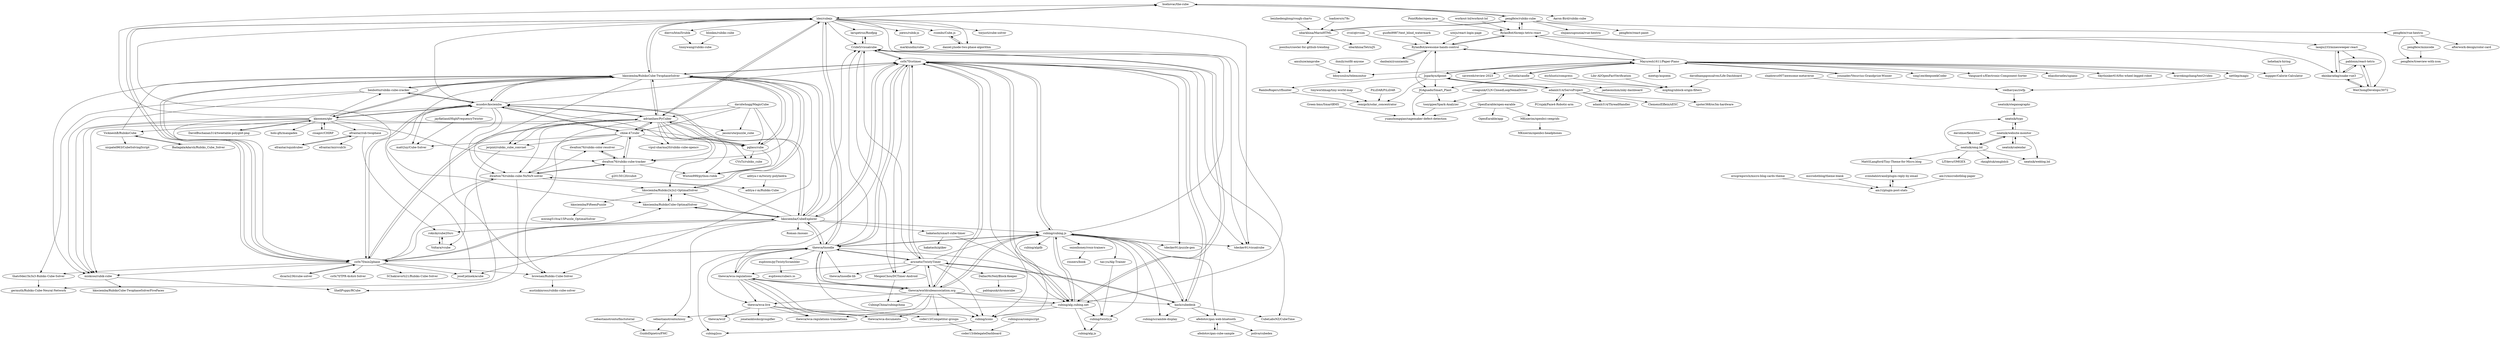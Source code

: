 digraph G {
"bsehovac/the-cube" -> "ldez/cubejs"
"bsehovac/the-cube" -> "pengfeiw/rubiks-cube"
"bsehovac/the-cube" -> "Aaron-Bird/rubiks-cube"
"thewca/wca-live" -> "jonatanklosko/groupifier"
"thewca/wca-live" -> "thewca/wca-documents"
"thewca/wca-live" -> "thewca/wca-regulations-translations"
"thewca/wca-live" -> "thewca/wcif"
"thewca/wca-live" -> "coder13/Competitor-groups"
"larspetrus/Roofpig" -> "Cride5/visualcube"
"davidhampgonsalves/Life-Dashboard" -> "mig4ng/ublock-origin-filters" ["e"=1]
"adrianliaw/PyCuber" -> "chloe-47/cubr"
"adrianliaw/PyCuber" -> "pglass/cube"
"adrianliaw/PyCuber" -> "muodov/kociemba"
"adrianliaw/PyCuber" -> "CVxTz/rubiks_cube"
"adrianliaw/PyCuber" -> "brownan/Rubiks-Cube-Solver"
"adrianliaw/PyCuber" -> "hkociemba/RubiksCube-TwophaseSolver"
"adrianliaw/PyCuber" -> "jerpint/rubiks_cube_convnet"
"adrianliaw/PyCuber" -> "Wiston999/python-rubik"
"adrianliaw/PyCuber" -> "dwalton76/rubiks-cube-NxNxN-solver"
"adrianliaw/PyCuber" -> "cs0x7f/min2phase"
"adrianliaw/PyCuber" -> "miskcoo/rubik-cube"
"adrianliaw/PyCuber" -> "hkociemba/Rubiks2x2x2-OptimalSolver"
"adrianliaw/PyCuber" -> "ldez/cubejs"
"adrianliaw/PyCuber" -> "vipul-sharma20/rubiks-cube-opencv"
"adrianliaw/PyCuber" -> "jasonrute/puzzle_cube"
"microdotblog/theme-blank" -> "am1t/plugin-post-stats"
"hkociemba/CubeExplorer" -> "hkociemba/RubiksCube-TwophaseSolver"
"hkociemba/CubeExplorer" -> "hkociemba/Rubiks2x2x2-OptimalSolver"
"hkociemba/CubeExplorer" -> "hkociemba/RubiksCube-OptimalSolver"
"hkociemba/CubeExplorer" -> "cs0x7f/min2phase"
"hkociemba/CubeExplorer" -> "sebastianotronto/nissy"
"hkociemba/CubeExplorer" -> "thewca/tnoodle"
"hkociemba/CubeExplorer" -> "Cride5/visualcube"
"hkociemba/CubeExplorer" -> "cs0x7f/cstimer"
"hkociemba/CubeExplorer" -> "muodov/kociemba"
"hkociemba/CubeExplorer" -> "dwalton76/rubiks-cube-NxNxN-solver"
"hkociemba/CubeExplorer" -> "Roman-/mosaic"
"hkociemba/CubeExplorer" -> "rokicki/cube20src"
"hkociemba/CubeExplorer" -> "hakatashi/smart-cube-timer"
"hkociemba/CubeExplorer" -> "josef-jelinek/acube"
"hkociemba/CubeExplorer" -> "cubing/cubing.js"
"vedhavyas/zwfp" -> "neatnik/steganographr"
"cubing/cubing.js" -> "cs0x7f/cstimer"
"cubing/cubing.js" -> "kash/cubedesk"
"cubing/cubing.js" -> "cubing/alg.cubing.net"
"cubing/cubing.js" -> "tdecker91/visualcube"
"cubing/cubing.js" -> "cubing/scramble-display"
"cubing/cubing.js" -> "thewca/tnoodle"
"cubing/cubing.js" -> "thewca/worldcubeassociation.org"
"cubing/cubing.js" -> "cubing/twisty.js"
"cubing/cubing.js" -> "cubing/icons"
"cubing/cubing.js" -> "tdecker91/puzzle-gen"
"cubing/cubing.js" -> "Cride5/visualcube"
"cubing/cubing.js" -> "tao-yu/Alg-Trainer"
"cubing/cubing.js" -> "cubing/algdb"
"cubing/cubing.js" -> "afedotov/gan-web-bluetooth"
"cubing/cubing.js" -> "onionhoney/roux-trainers"
"Voltara/vcube" -> "rokicki/cube20src"
"dicarlo236/cube-solver" -> "cs0x7f/min2phase"
"ldez/cubejs" -> "Cride5/visualcube"
"ldez/cubejs" -> "hkociemba/RubiksCube-TwophaseSolver"
"ldez/cubejs" -> "joews/rubik-js"
"ldez/cubejs" -> "cs0x7f/min2phase"
"ldez/cubejs" -> "bsehovac/the-cube"
"ldez/cubejs" -> "daniel-j/node-two-phase-algorithm"
"ldez/cubejs" -> "adrianliaw/PyCuber"
"ldez/cubejs" -> "torjusti/cube-solver"
"ldez/cubejs" -> "tdecker91/visualcube"
"ldez/cubejs" -> "diervo/html5rubik"
"ldez/cubejs" -> "larspetrus/Roofpig"
"ldez/cubejs" -> "rcombs/Cube.js"
"ldez/cubejs" -> "thewca/tnoodle"
"ldez/cubejs" -> "josef-jelinek/acube"
"ldez/cubejs" -> "cubing/alg.cubing.net"
"joews/rubik-js" -> "marklundin/cube"
"jerpint/rubiks_cube_convnet" -> "germuth/Rubiks-Cube-Neural-Network"
"brownan/Rubiks-Cube-Solver" -> "austinkinross/rubiks-cube-solver"
"hakatashi/smart-cube-timer" -> "hakatashi/giiker"
"hakatashi/smart-cube-timer" -> "cubing/twisty.js"
"hkociemba/FifteenPuzzle" -> "mwong510ca/15Puzzle_OptimalSolver"
"tao-yu/Alg-Trainer" -> "cubing/twisty.js"
"efrantar/rob-twophase" -> "efrantar/squidcuber"
"efrantar/rob-twophase" -> "efrantar/mirrcub3r"
"efrantar/rob-twophase" -> "rokicki/cube20src"
"aditya-r-m/twisty-polyhedra" -> "aditya-r-m/Rubiks-Cube"
"PCrnjak/Faze4-Robotic-arm" -> "adamb314/ServoProject" ["e"=1]
"beizhedenglong/rough-charts" -> "nbarkhina/MarioHTML" ["e"=1]
"VickneshB/RubiksCube" -> "BadagalaAdarsh/Rubiks_Cube_Solver"
"VickneshB/RubiksCube" -> "nicpatel963/CubeSolvingScript"
"VickneshB/RubiksCube" -> "hkociemba/RubiksCube-TwophaseSolver"
"neatnik/omg.lol" -> "neatnik/weblog.lol"
"neatnik/omg.lol" -> "LITdevs/OMGEX"
"neatnik/omg.lol" -> "neatnik/website-monitor"
"neatnik/omg.lol" -> "neatnik/typo"
"neatnik/omg.lol" -> "rknightuk/omglolcli"
"neatnik/omg.lol" -> "MattSLangford/Tiny-Theme-for-Micro.blog"
"pglass/cube" -> "adrianliaw/PyCuber"
"pglass/cube" -> "Wiston999/python-rubik"
"pglass/cube" -> "CVxTz/rubiks_cube"
"pglass/cube" -> "hkociemba/RubiksCube-TwophaseSolver"
"loadzero/si78c" -> "nbarkhina/MarioHTML" ["e"=1]
"thewca/wca-regulations" -> "thewca/wca-documents"
"thewca/wca-regulations" -> "thewca/worldcubeassociation.org"
"thewca/wca-regulations" -> "thewca/tnoodle"
"thewca/wca-regulations" -> "thewca/wca-regulations-translations"
"thewca/wca-regulations" -> "thewca/wca-live"
"thewca/wca-regulations" -> "cubing/icons"
"cubing/twisty.js" -> "cubing/alg.js"
"rcombs/Cube.js" -> "daniel-j/node-two-phase-algorithm"
"neatnik/steganographr" -> "neatnik/typo"
"nbarkhina/MarioHTML" -> "poozhu/crawler-for-github-trending" ["e"=1]
"nbarkhina/MarioHTML" -> "nbarkhina/TetrisJS"
"nbarkhina/MarioHTML" -> "pengfeiw/rubiks-cube"
"sebastianotronto/nissy" -> "GuidoDipietro/FMC"
"efrantar/squidcuber" -> "efrantar/rob-twophase"
"sebastianotronto/fmctutorial" -> "GuidoDipietro/FMC"
"onionhoney/roux-trainers" -> "rouxers/book"
"cisagov/CHIRP" -> "kkoomen/qbr" ["e"=1]
"danbaixi/yunxiaozhi" -> "RylanBot/awesome-hands-control" ["e"=1]
"DavidBuchanan314/tweetable-polyglot-png" -> "kkoomen/qbr" ["e"=1]
"thewca/worldcubeassociation.org" -> "thewca/tnoodle"
"thewca/worldcubeassociation.org" -> "thewca/wca-regulations"
"thewca/worldcubeassociation.org" -> "cs0x7f/cstimer"
"thewca/worldcubeassociation.org" -> "thewca/wca-live"
"thewca/worldcubeassociation.org" -> "cubing/cubing.js"
"thewca/worldcubeassociation.org" -> "cubing/icons"
"thewca/worldcubeassociation.org" -> "thewca/wca-regulations-translations"
"thewca/worldcubeassociation.org" -> "thewca/wca-documents"
"thewca/worldcubeassociation.org" -> "kash/cubedesk"
"thewca/worldcubeassociation.org" -> "cubing/alg.cubing.net"
"thewca/worldcubeassociation.org" -> "aricneto/TwistyTimer"
"thewca/worldcubeassociation.org" -> "CubingChina/cubingchina"
"thewca/worldcubeassociation.org" -> "coder13/Competitor-groups"
"neatnik/calendar" -> "neatnik/website-monitor"
"adamb314/ServoProject" -> "adamb314/ThreadHandler"
"adamb314/ServoProject" -> "PCrnjak/Faze4-Robotic-arm" ["e"=1]
"adamb314/ServoProject" -> "ClemensElflein/xESC" ["e"=1]
"adamb314/ServoProject" -> "Jcparkyn/dpoint"
"adamb314/ServoProject" -> "spoter368/os3m-hardware" ["e"=1]
"cvut/qtrvsim" -> "RylanBot/awesome-hands-control" ["e"=1]
"muodov/kociemba" -> "hkociemba/RubiksCube-TwophaseSolver"
"muodov/kociemba" -> "cs0x7f/min2phase"
"muodov/kociemba" -> "adrianliaw/PyCuber"
"muodov/kociemba" -> "chloe-47/cubr"
"muodov/kociemba" -> "miskcoo/rubik-cube"
"muodov/kociemba" -> "dwalton76/rubiks-cube-tracker"
"muodov/kociemba" -> "hkociemba/CubeExplorer"
"muodov/kociemba" -> "benbotto/rubiks-cube-cracker"
"muodov/kociemba" -> "kkoomen/qbr"
"muodov/kociemba" -> "dwalton76/rubiks-cube-NxNxN-solver"
"muodov/kociemba" -> "brownan/Rubiks-Cube-Solver"
"muodov/kociemba" -> "ldez/cubejs"
"muodov/kociemba" -> "cs0x7f/cstimer"
"muodov/kociemba" -> "jayflatland/HighFrequencyTwister"
"muodov/kociemba" -> "matt2uy/Cube-Solver"
"Cride5/visualcube" -> "tdecker91/visualcube"
"Cride5/visualcube" -> "larspetrus/Roofpig"
"Cride5/visualcube" -> "cubing/alg.cubing.net"
"Cride5/visualcube" -> "cs0x7f/cstimer"
"Cride5/visualcube" -> "MeigenChou/DCTimer-Android"
"Green-bms/SmartBMS" -> "yuanzhongqiao/sagemaker-defect-detection" ["e"=1]
"blonkm/rubiks-cube" -> "tinnywang/rubiks-cube"
"kash/cubedesk" -> "cubing/cubing.js"
"kash/cubedesk" -> "cs0x7f/cstimer"
"kash/cubedesk" -> "aricneto/TwistyTimer"
"kash/cubedesk" -> "cubing/scramble-display"
"kash/cubedesk" -> "CubeLabsNZ/CubeTime"
"kash/cubedesk" -> "afedotov/gan-web-bluetooth"
"cubing/alg.cubing.net" -> "cubing/cubing.js"
"cubing/alg.cubing.net" -> "Cride5/visualcube"
"cubing/alg.cubing.net" -> "cubing/twisty.js"
"cubing/alg.cubing.net" -> "cubing/alg.js"
"cubing/alg.cubing.net" -> "cs0x7f/cstimer"
"cubing/alg.cubing.net" -> "sebastianotronto/nissy"
"cubing/alg.cubing.net" -> "cubing/icons"
"cubing/alg.cubing.net" -> "thewca/wca-regulations"
"MKnierim/openbci-ceegrids" -> "MKnierim/openbci-headphones"
"BadagalaAdarsh/Rubiks_Cube_Solver" -> "VickneshB/RubiksCube"
"cubing/icons" -> "cubing/jsss"
"guofei9987/text_blind_watermark" -> "RylanBot/awesome-hands-control" ["e"=1]
"pengfeiw/rubiks-cube" -> "bsehovac/the-cube"
"pengfeiw/rubiks-cube" -> "RylanBot/threejs-tetris-react"
"pengfeiw/rubiks-cube" -> "shijianzugouniai/vue-hextris"
"pengfeiw/rubiks-cube" -> "nbarkhina/MarioHTML"
"pengfeiw/rubiks-cube" -> "pengfeiw/react-paint" ["e"=1]
"pengfeiw/rubiks-cube" -> "pengfeiw/vue-hextris"
"PointRider/open-java" -> "RylanBot/threejs-tetris-react" ["e"=1]
"OpenEarable/open-earable" -> "OpenEarable/app"
"OpenEarable/open-earable" -> "yuanzhongqiao/sagemaker-defect-detection"
"OpenEarable/open-earable" -> "MKnierim/openbci-ceegrids"
"MeigenChou/DCTimer-Android" -> "CubingChina/cubingchina"
"svendahlstrand/plugin-reply-by-email" -> "am1t/plugin-post-stats"
"am1t/plugin-post-stats" -> "svendahlstrand/plugin-reply-by-email"
"am1t/microdotblog-paper" -> "am1t/plugin-post-stats"
"eschluntz/compress" -> "mig4ng/ublock-origin-filters" ["e"=1]
"JGAguado/Smart_Plant" -> "yuanzhongqiao/sagemaker-defect-detection"
"JGAguado/Smart_Plant" -> "tooyipjee/Spark-Analyzer"
"neatnik/typo" -> "neatnik/website-monitor"
"diervo/html5rubik" -> "tinnywang/rubiks-cube"
"cs0x7f/min2phase" -> "hkociemba/RubiksCube-TwophaseSolver"
"cs0x7f/min2phase" -> "hkociemba/CubeExplorer"
"cs0x7f/min2phase" -> "muodov/kociemba"
"cs0x7f/min2phase" -> "cs0x7f/TPR-4x4x4-Solver"
"cs0x7f/min2phase" -> "dicarlo236/cube-solver"
"cs0x7f/min2phase" -> "ldez/cubejs"
"cs0x7f/min2phase" -> "miskcoo/rubik-cube"
"cs0x7f/min2phase" -> "thewca/tnoodle"
"cs0x7f/min2phase" -> "brownan/Rubiks-Cube-Solver"
"cs0x7f/min2phase" -> "dwalton76/rubiks-cube-NxNxN-solver"
"cs0x7f/min2phase" -> "adrianliaw/PyCuber"
"cs0x7f/min2phase" -> "thatc0der/3x3x3-Rubiks-Cube-Solver"
"cs0x7f/min2phase" -> "josef-jelinek/acube"
"cs0x7f/min2phase" -> "hkociemba/RubiksCube-OptimalSolver"
"cs0x7f/min2phase" -> "SChakravorti21/Rubiks-Cube-Solver"
"shadowcz007/awesome-metaverse" -> "vedhavyas/zwfp" ["e"=1]
"benbotto/rubiks-cube-cracker" -> "miskcoo/rubik-cube"
"benbotto/rubiks-cube-cracker" -> "thatc0der/3x3x3-Rubiks-Cube-Solver"
"benbotto/rubiks-cube-cracker" -> "muodov/kociemba"
"benbotto/rubiks-cube-cracker" -> "hkociemba/RubiksCube-TwophaseSolver"
"hkociemba/RubiksCube-OptimalSolver" -> "hkociemba/Rubiks2x2x2-OptimalSolver"
"hkociemba/RubiksCube-OptimalSolver" -> "hkociemba/CubeExplorer"
"pengfeiw/minicode" -> "pengfeiw/treeview-with-icon"
"pengfeiw/vue-hextris" -> "pengfeiw/treeview-with-icon"
"pengfeiw/vue-hextris" -> "pengfeiw/minicode"
"pengfeiw/vue-hextris" -> "afterwork-design/color-card"
"coder13/Competitor-groups" -> "coder13/delegateDashboard"
"davidmerfield/blot" -> "neatnik/omg.lol" ["e"=1]
"kkoomen/qbr" -> "hkociemba/RubiksCube-TwophaseSolver"
"kkoomen/qbr" -> "muodov/kociemba"
"kkoomen/qbr" -> "dwalton76/rubiks-cube-tracker"
"kkoomen/qbr" -> "VickneshB/RubiksCube"
"kkoomen/qbr" -> "cisagov/CHIRP" ["e"=1]
"kkoomen/qbr" -> "holo-gfx/mangadex" ["e"=1]
"kkoomen/qbr" -> "cs0x7f/min2phase"
"kkoomen/qbr" -> "benbotto/rubiks-cube-cracker"
"kkoomen/qbr" -> "miskcoo/rubik-cube"
"kkoomen/qbr" -> "bsehovac/the-cube"
"kkoomen/qbr" -> "efrantar/rob-twophase"
"kkoomen/qbr" -> "DavidBuchanan314/tweetable-polyglot-png" ["e"=1]
"kkoomen/qbr" -> "pglass/cube"
"neatnik/website-monitor" -> "neatnik/typo"
"neatnik/website-monitor" -> "neatnik/omg.lol"
"neatnik/website-monitor" -> "neatnik/weblog.lol"
"neatnik/website-monitor" -> "neatnik/calendar"
"cs0x7f/cstimer" -> "thewca/tnoodle"
"cs0x7f/cstimer" -> "cubing/cubing.js"
"cs0x7f/cstimer" -> "thewca/worldcubeassociation.org"
"cs0x7f/cstimer" -> "kash/cubedesk"
"cs0x7f/cstimer" -> "Cride5/visualcube"
"cs0x7f/cstimer" -> "cubing/alg.cubing.net"
"cs0x7f/cstimer" -> "aricneto/TwistyTimer"
"cs0x7f/cstimer" -> "MeigenChou/DCTimer-Android"
"cs0x7f/cstimer" -> "hkociemba/RubiksCube-TwophaseSolver"
"cs0x7f/cstimer" -> "hkociemba/CubeExplorer"
"cs0x7f/cstimer" -> "thewca/wca-regulations"
"cs0x7f/cstimer" -> "tdecker91/puzzle-gen"
"cs0x7f/cstimer" -> "tdecker91/visualcube"
"cs0x7f/cstimer" -> "CubeLabsNZ/CubeTime"
"cs0x7f/cstimer" -> "cubing/icons"
"ericgregorich/micro-blog-cards-theme" -> "am1t/plugin-post-stats"
"nettlep/magic" -> "vedhavyas/zwfp"
"aricneto/TwistyTimer" -> "thewca/tnoodle"
"aricneto/TwistyTimer" -> "kash/cubedesk"
"aricneto/TwistyTimer" -> "cs0x7f/cstimer"
"aricneto/TwistyTimer" -> "Cride5/visualcube"
"aricneto/TwistyTimer" -> "MeigenChou/DCTimer-Android"
"aricneto/TwistyTimer" -> "cubing/alg.cubing.net"
"aricneto/TwistyTimer" -> "thewca/wca-regulations"
"aricneto/TwistyTimer" -> "thewca/worldcubeassociation.org"
"aricneto/TwistyTimer" -> "cubing/cubing.js"
"aricneto/TwistyTimer" -> "cubing/icons"
"aricneto/TwistyTimer" -> "DallasMcNeil/Block-Keeper"
"aricneto/TwistyTimer" -> "thewca/tnoodle-lib"
"cubingusa/compscript" -> "coder13/delegateDashboard"
"workout-lol/workout-lol" -> "RylanBot/threejs-tetris-react" ["e"=1]
"uiwjs/react-login-page" -> "RylanBot/awesome-hands-control" ["e"=1]
"davidwhogg/MagicCube" -> "jerpint/rubiks_cube_convnet"
"davidwhogg/MagicCube" -> "pglass/cube"
"davidwhogg/MagicCube" -> "jasonrute/puzzle_cube"
"davidwhogg/MagicCube" -> "adrianliaw/PyCuber"
"davidwhogg/MagicCube" -> "Wiston999/python-rubik"
"davidwhogg/MagicCube" -> "chloe-47/cubr"
"MattSLangford/Tiny-Theme-for-Micro.blog" -> "svendahlstrand/plugin-reply-by-email"
"Jcparkyn/dpoint" -> "adamb314/ServoProject"
"Jcparkyn/dpoint" -> "JGAguado/Smart_Plant"
"Jcparkyn/dpoint" -> "Mayuresh1611/Paper-Piano"
"Jcparkyn/dpoint" -> "remipch/solar_concentrator"
"Jcparkyn/dpoint" -> "RylanBot/awesome-hands-control"
"Jcparkyn/dpoint" -> "mig4ng/ublock-origin-filters"
"Jcparkyn/dpoint" -> "RamboRogers/rfhunter" ["e"=1]
"creapunk/CLN-ClosedLoopNemaDriver" -> "tooyipjee/Spark-Analyzer" ["e"=1]
"thewca/tnoodle" -> "thewca/worldcubeassociation.org"
"thewca/tnoodle" -> "thewca/wca-regulations"
"thewca/tnoodle" -> "cs0x7f/cstimer"
"thewca/tnoodle" -> "cubing/cubing.js"
"thewca/tnoodle" -> "aricneto/TwistyTimer"
"thewca/tnoodle" -> "thewca/tnoodle-lib"
"thewca/tnoodle" -> "thewca/wca-live"
"thewca/tnoodle" -> "hkociemba/CubeExplorer"
"thewca/tnoodle" -> "cs0x7f/min2phase"
"thewca/tnoodle" -> "Cride5/visualcube"
"thewca/tnoodle" -> "cubing/icons"
"thewca/tnoodle" -> "cubing/alg.cubing.net"
"thewca/tnoodle" -> "cubing/jsss"
"thewca/tnoodle" -> "euphwes/pyTwistyScrambler"
"thewca/tnoodle" -> "ldez/cubejs"
"pablonm/react-tetris" -> "ekinkaradag/snake-vue3"
"pablonm/react-tetris" -> "WeiChongDevelops/3072"
"WeiChongDevelops/3072" -> "ekinkaradag/snake-vue3"
"WeiChongDevelops/3072" -> "pablonm/react-tetris"
"tooyipjee/Spark-Analyzer" -> "yuanzhongqiao/sagemaker-defect-detection"
"afedotov/gan-web-bluetooth" -> "afedotov/gan-cube-sample"
"afedotov/gan-web-bluetooth" -> "poliva/cubedex"
"laoqiu233/minesweeper-react" -> "ekinkaradag/snake-vue3"
"laoqiu233/minesweeper-react" -> "WeiChongDevelops/3072"
"laoqiu233/minesweeper-react" -> "pablonm/react-tetris"
"ekinkaradag/snake-vue3" -> "WeiChongDevelops/3072"
"ekinkaradag/snake-vue3" -> "laoqiu233/minesweeper-react"
"ekinkaradag/snake-vue3" -> "pablonm/react-tetris"
"ihmily/outfit-anyone" -> "bboysoulcn/telemonitor" ["e"=1]
"Mayuresh1611/Paper-Piano" -> "RylanBot/awesome-hands-control"
"Mayuresh1611/Paper-Piano" -> "younader/Vesuvius-Grandprize-Winner" ["e"=1]
"Mayuresh1611/Paper-Piano" -> "mggger/Calorie-Calculator"
"Mayuresh1611/Paper-Piano" -> "mitxela/candle"
"Mayuresh1611/Paper-Piano" -> "sing1ee/deepseekCoder" ["e"=1]
"Mayuresh1611/Paper-Piano" -> "Jcparkyn/dpoint"
"Mayuresh1611/Paper-Piano" -> "Vanguard-s/Electronic-Component-Sorter" ["e"=1]
"Mayuresh1611/Paper-Piano" -> "RylanBot/threejs-tetris-react"
"Mayuresh1611/Paper-Piano" -> "eliasdorneles/upiano" ["e"=1]
"Mayuresh1611/Paper-Piano" -> "Skythinker616/foc-wheel-legged-robot" ["e"=1]
"Mayuresh1611/Paper-Piano" -> "bravekingzhang/text2video" ["e"=1]
"Mayuresh1611/Paper-Piano" -> "bboysoulcn/telemonitor"
"Mayuresh1611/Paper-Piano" -> "saveweb/review-2023" ["e"=1]
"Mayuresh1611/Paper-Piano" -> "nettlep/magic"
"Mayuresh1611/Paper-Piano" -> "meetqy/aspoem" ["e"=1]
"tinyworldmap/tiny-world-map" -> "remipch/solar_concentrator" ["e"=1]
"hehehai/x-hiring" -> "mggger/Calorie-Calculator" ["e"=1]
"jayflatland/HighFrequencyTwister" -> "matt2uy/Cube-Solver"
"younader/Vesuvius-Grandprize-Winner" -> "Mayuresh1611/Paper-Piano" ["e"=1]
"amuluze/amprobe" -> "bboysoulcn/telemonitor"
"Libr-AI/OpenFactVerification" -> "mig4ng/ublock-origin-filters" ["e"=1]
"mitxela/candle" -> "Mayuresh1611/Paper-Piano"
"mitxela/candle" -> "jaeheonshim/inky-dashboard" ["e"=1]
"mitxela/candle" -> "JGAguado/Smart_Plant"
"RylanBot/threejs-tetris-react" -> "RylanBot/awesome-hands-control"
"RylanBot/threejs-tetris-react" -> "ekinkaradag/snake-vue3"
"RylanBot/threejs-tetris-react" -> "laoqiu233/minesweeper-react"
"RylanBot/threejs-tetris-react" -> "pengfeiw/rubiks-cube"
"RylanBot/awesome-hands-control" -> "RylanBot/threejs-tetris-react"
"RylanBot/awesome-hands-control" -> "Mayuresh1611/Paper-Piano"
"RylanBot/awesome-hands-control" -> "JGAguado/Smart_Plant"
"RylanBot/awesome-hands-control" -> "danbaixi/yunxiaozhi" ["e"=1]
"miskcoo/rubik-cube" -> "hkociemba/RubiksCube-TwophaseSolverFiveFaces"
"miskcoo/rubik-cube" -> "ShellPuppy/RCube"
"afedotov/gan-cube-sample" -> "afedotov/gan-web-bluetooth"
"dwalton76/rubiks-color-resolver" -> "dwalton76/rubiks-cube-tracker"
"rokicki/cube20src" -> "Voltara/vcube"
"PiLiDAR/PiLiDAR" -> "remipch/solar_concentrator" ["e"=1]
"hkociemba/RubiksCube-TwophaseSolver" -> "muodov/kociemba"
"hkociemba/RubiksCube-TwophaseSolver" -> "hkociemba/CubeExplorer"
"hkociemba/RubiksCube-TwophaseSolver" -> "hkociemba/Rubiks2x2x2-OptimalSolver"
"hkociemba/RubiksCube-TwophaseSolver" -> "cs0x7f/min2phase"
"hkociemba/RubiksCube-TwophaseSolver" -> "hkociemba/RubiksCube-OptimalSolver"
"hkociemba/RubiksCube-TwophaseSolver" -> "adrianliaw/PyCuber"
"hkociemba/RubiksCube-TwophaseSolver" -> "ldez/cubejs"
"hkociemba/RubiksCube-TwophaseSolver" -> "dwalton76/rubiks-cube-NxNxN-solver"
"hkociemba/RubiksCube-TwophaseSolver" -> "pglass/cube"
"hkociemba/RubiksCube-TwophaseSolver" -> "kkoomen/qbr"
"hkociemba/RubiksCube-TwophaseSolver" -> "cs0x7f/cstimer"
"hkociemba/RubiksCube-TwophaseSolver" -> "dwalton76/rubiks-cube-tracker"
"hkociemba/RubiksCube-TwophaseSolver" -> "brownan/Rubiks-Cube-Solver"
"hkociemba/RubiksCube-TwophaseSolver" -> "benbotto/rubiks-cube-cracker"
"hkociemba/RubiksCube-TwophaseSolver" -> "miskcoo/rubik-cube"
"RamboRogers/rfhunter" -> "remipch/solar_concentrator" ["e"=1]
"dwalton76/rubiks-cube-tracker" -> "dwalton76/rubiks-color-resolver"
"dwalton76/rubiks-cube-tracker" -> "dwalton76/rubiks-cube-NxNxN-solver"
"dwalton76/rubiks-cube-tracker" -> "g20150120/cubot"
"dwalton76/rubiks-cube-tracker" -> "Wiston999/python-rubik"
"dwalton76/rubiks-cube-tracker" -> "chloe-47/cubr"
"DallasMcNeil/Block-Keeper" -> "pablopunk/chronocube"
"daniel-j/node-two-phase-algorithm" -> "rcombs/Cube.js"
"euphwes/pyTwistyScrambler" -> "euphwes/cubers.io"
"dwalton76/rubiks-cube-NxNxN-solver" -> "dwalton76/rubiks-color-resolver"
"dwalton76/rubiks-cube-NxNxN-solver" -> "dwalton76/rubiks-cube-tracker"
"dwalton76/rubiks-cube-NxNxN-solver" -> "ShellPuppy/RCube"
"dwalton76/rubiks-cube-NxNxN-solver" -> "aditya-r-m/Rubiks-Cube"
"dwalton76/rubiks-cube-NxNxN-solver" -> "hkociemba/Rubiks2x2x2-OptimalSolver"
"dwalton76/rubiks-cube-NxNxN-solver" -> "Voltara/vcube"
"chloe-47/cubr" -> "adrianliaw/PyCuber"
"chloe-47/cubr" -> "dwalton76/rubiks-cube-tracker"
"chloe-47/cubr" -> "muodov/kociemba"
"chloe-47/cubr" -> "matt2uy/Cube-Solver"
"chloe-47/cubr" -> "dwalton76/rubiks-color-resolver"
"chloe-47/cubr" -> "jerpint/rubiks_cube_convnet"
"chloe-47/cubr" -> "pglass/cube"
"chloe-47/cubr" -> "vipul-sharma20/rubiks-cube-opencv"
"chloe-47/cubr" -> "dwalton76/rubiks-cube-NxNxN-solver"
"thatc0der/3x3x3-Rubiks-Cube-Solver" -> "germuth/Rubiks-Cube-Neural-Network"
"hkociemba/Rubiks2x2x2-OptimalSolver" -> "hkociemba/RubiksCube-OptimalSolver"
"hkociemba/Rubiks2x2x2-OptimalSolver" -> "hkociemba/FifteenPuzzle"
"hkociemba/Rubiks2x2x2-OptimalSolver" -> "hkociemba/RubiksCube-TwophaseSolver"
"bsehovac/the-cube" ["l"="41.348,6.014"]
"ldez/cubejs" ["l"="41.249,6.032"]
"pengfeiw/rubiks-cube" ["l"="41.463,6.015"]
"Aaron-Bird/rubiks-cube" ["l"="41.385,6.015"]
"thewca/wca-live" ["l"="41.118,6.065"]
"jonatanklosko/groupifier" ["l"="41.09,6.055"]
"thewca/wca-documents" ["l"="41.124,6.082"]
"thewca/wca-regulations-translations" ["l"="41.13,6.07"]
"thewca/wcif" ["l"="41.089,6.069"]
"coder13/Competitor-groups" ["l"="41.104,6.084"]
"larspetrus/Roofpig" ["l"="41.25,6.072"]
"Cride5/visualcube" ["l"="41.213,6.072"]
"davidhampgonsalves/Life-Dashboard" ["l"="-16.282,-40.441", "c"=901]
"mig4ng/ublock-origin-filters" ["l"="41.745,6.051"]
"adrianliaw/PyCuber" ["l"="41.201,5.962"]
"chloe-47/cubr" ["l"="41.204,5.932"]
"pglass/cube" ["l"="41.185,5.953"]
"muodov/kociemba" ["l"="41.225,5.976"]
"CVxTz/rubiks_cube" ["l"="41.161,5.949"]
"brownan/Rubiks-Cube-Solver" ["l"="41.216,5.956"]
"hkociemba/RubiksCube-TwophaseSolver" ["l"="41.209,5.993"]
"jerpint/rubiks_cube_convnet" ["l"="41.196,5.898"]
"Wiston999/python-rubik" ["l"="41.181,5.934"]
"dwalton76/rubiks-cube-NxNxN-solver" ["l"="41.23,5.956"]
"cs0x7f/min2phase" ["l"="41.232,6.001"]
"miskcoo/rubik-cube" ["l"="41.245,5.953"]
"hkociemba/Rubiks2x2x2-OptimalSolver" ["l"="41.182,5.986"]
"vipul-sharma20/rubiks-cube-opencv" ["l"="41.189,5.919"]
"jasonrute/puzzle_cube" ["l"="41.145,5.922"]
"microdotblog/theme-blank" ["l"="41.995,6.338"]
"am1t/plugin-post-stats" ["l"="41.993,6.317"]
"hkociemba/CubeExplorer" ["l"="41.211,6.028"]
"hkociemba/RubiksCube-OptimalSolver" ["l"="41.191,6.01"]
"sebastianotronto/nissy" ["l"="41.165,6.035"]
"thewca/tnoodle" ["l"="41.179,6.055"]
"cs0x7f/cstimer" ["l"="41.194,6.067"]
"Roman-/mosaic" ["l"="41.23,6.051"]
"rokicki/cube20src" ["l"="41.279,5.977"]
"hakatashi/smart-cube-timer" ["l"="41.25,6.1"]
"josef-jelinek/acube" ["l"="41.232,6.027"]
"cubing/cubing.js" ["l"="41.194,6.103"]
"vedhavyas/zwfp" ["l"="41.779,6.165"]
"neatnik/steganographr" ["l"="41.827,6.207"]
"kash/cubedesk" ["l"="41.179,6.117"]
"cubing/alg.cubing.net" ["l"="41.198,6.083"]
"tdecker91/visualcube" ["l"="41.229,6.077"]
"cubing/scramble-display" ["l"="41.201,6.134"]
"thewca/worldcubeassociation.org" ["l"="41.152,6.084"]
"cubing/twisty.js" ["l"="41.223,6.12"]
"cubing/icons" ["l"="41.17,6.073"]
"tdecker91/puzzle-gen" ["l"="41.215,6.101"]
"tao-yu/Alg-Trainer" ["l"="41.221,6.141"]
"cubing/algdb" ["l"="41.162,6.137"]
"afedotov/gan-web-bluetooth" ["l"="41.196,6.158"]
"onionhoney/roux-trainers" ["l"="41.171,6.162"]
"Voltara/vcube" ["l"="41.279,5.957"]
"dicarlo236/cube-solver" ["l"="41.286,6.001"]
"joews/rubik-js" ["l"="41.293,6.084"]
"daniel-j/node-two-phase-algorithm" ["l"="41.273,6.056"]
"torjusti/cube-solver" ["l"="41.287,6.039"]
"diervo/html5rubik" ["l"="41.31,6.06"]
"rcombs/Cube.js" ["l"="41.273,6.042"]
"marklundin/cube" ["l"="41.317,6.111"]
"germuth/Rubiks-Cube-Neural-Network" ["l"="41.232,5.895"]
"austinkinross/rubiks-cube-solver" ["l"="41.242,5.925"]
"hakatashi/giiker" ["l"="41.272,6.131"]
"hkociemba/FifteenPuzzle" ["l"="41.128,5.95"]
"mwong510ca/15Puzzle_OptimalSolver" ["l"="41.099,5.931"]
"efrantar/rob-twophase" ["l"="41.308,5.934"]
"efrantar/squidcuber" ["l"="41.325,5.905"]
"efrantar/mirrcub3r" ["l"="41.335,5.922"]
"aditya-r-m/twisty-polyhedra" ["l"="41.334,5.948"]
"aditya-r-m/Rubiks-Cube" ["l"="41.291,5.949"]
"PCrnjak/Faze4-Robotic-arm" ["l"="-20.08,-43.697", "c"=624]
"adamb314/ServoProject" ["l"="41.748,5.983"]
"beizhedenglong/rough-charts" ["l"="-0.694,-26.867", "c"=814]
"nbarkhina/MarioHTML" ["l"="41.48,6.049"]
"VickneshB/RubiksCube" ["l"="41.15,5.976"]
"BadagalaAdarsh/Rubiks_Cube_Solver" ["l"="41.106,5.969"]
"nicpatel963/CubeSolvingScript" ["l"="41.123,5.984"]
"neatnik/omg.lol" ["l"="41.912,6.266"]
"neatnik/weblog.lol" ["l"="41.907,6.292"]
"LITdevs/OMGEX" ["l"="41.929,6.241"]
"neatnik/website-monitor" ["l"="41.883,6.277"]
"neatnik/typo" ["l"="41.87,6.248"]
"rknightuk/omglolcli" ["l"="41.939,6.263"]
"MattSLangford/Tiny-Theme-for-Micro.blog" ["l"="41.948,6.289"]
"loadzero/si78c" ["l"="-18.007,-28.016", "c"=62]
"thewca/wca-regulations" ["l"="41.151,6.065"]
"cubing/alg.js" ["l"="41.23,6.107"]
"poozhu/crawler-for-github-trending" ["l"="-43.922,11.153", "c"=1049]
"nbarkhina/TetrisJS" ["l"="41.491,6.077"]
"GuidoDipietro/FMC" ["l"="41.121,6.025"]
"sebastianotronto/fmctutorial" ["l"="41.09,6.02"]
"rouxers/book" ["l"="41.162,6.187"]
"cisagov/CHIRP" ["l"="-42.342,-33.16", "c"=79]
"kkoomen/qbr" ["l"="41.256,5.97"]
"danbaixi/yunxiaozhi" ["l"="-2.796,-34.952", "c"=596]
"RylanBot/awesome-hands-control" ["l"="41.633,6.005"]
"DavidBuchanan314/tweetable-polyglot-png" ["l"="40.57,-22.693", "c"=419]
"aricneto/TwistyTimer" ["l"="41.172,6.093"]
"CubingChina/cubingchina" ["l"="41.135,6.118"]
"neatnik/calendar" ["l"="41.868,6.307"]
"adamb314/ThreadHandler" ["l"="41.776,5.966"]
"ClemensElflein/xESC" ["l"="-21.03,-43.679", "c"=1197]
"Jcparkyn/dpoint" ["l"="41.711,6.01"]
"spoter368/os3m-hardware" ["l"="59.979,0.482", "c"=121]
"cvut/qtrvsim" ["l"="2.377,-5.26", "c"=472]
"dwalton76/rubiks-cube-tracker" ["l"="41.222,5.935"]
"benbotto/rubiks-cube-cracker" ["l"="41.249,5.987"]
"jayflatland/HighFrequencyTwister" ["l"="41.255,5.897"]
"matt2uy/Cube-Solver" ["l"="41.232,5.912"]
"MeigenChou/DCTimer-Android" ["l"="41.164,6.107"]
"Green-bms/SmartBMS" ["l"="-21.103,-43.547", "c"=1197]
"yuanzhongqiao/sagemaker-defect-detection" ["l"="41.725,5.917"]
"blonkm/rubiks-cube" ["l"="41.364,6.1"]
"tinnywang/rubiks-cube" ["l"="41.341,6.082"]
"CubeLabsNZ/CubeTime" ["l"="41.181,6.138"]
"MKnierim/openbci-ceegrids" ["l"="41.772,5.845"]
"MKnierim/openbci-headphones" ["l"="41.785,5.825"]
"cubing/jsss" ["l"="41.145,6.045"]
"guofei9987/text_blind_watermark" ["l"="-5.897,17.413", "c"=316]
"RylanBot/threejs-tetris-react" ["l"="41.566,6.012"]
"shijianzugouniai/vue-hextris" ["l"="41.45,5.996"]
"pengfeiw/react-paint" ["l"="-43.722,11.957", "c"=579]
"pengfeiw/vue-hextris" ["l"="41.476,5.983"]
"PointRider/open-java" ["l"="2.421,-5.246", "c"=472]
"OpenEarable/open-earable" ["l"="41.756,5.876"]
"OpenEarable/app" ["l"="41.782,5.873"]
"svendahlstrand/plugin-reply-by-email" ["l"="41.975,6.304"]
"am1t/microdotblog-paper" ["l"="42.013,6.325"]
"eschluntz/compress" ["l"="40.704,5.959", "c"=1506]
"JGAguado/Smart_Plant" ["l"="41.691,5.962"]
"tooyipjee/Spark-Analyzer" ["l"="41.707,5.926"]
"cs0x7f/TPR-4x4x4-Solver" ["l"="41.263,6.007"]
"thatc0der/3x3x3-Rubiks-Cube-Solver" ["l"="41.259,5.942"]
"SChakravorti21/Rubiks-Cube-Solver" ["l"="41.27,6.02"]
"shadowcz007/awesome-metaverse" ["l"="-44.058,11.248", "c"=1049]
"pengfeiw/minicode" ["l"="41.484,5.963"]
"pengfeiw/treeview-with-icon" ["l"="41.493,5.976"]
"afterwork-design/color-card" ["l"="41.467,5.963"]
"coder13/delegateDashboard" ["l"="41.07,6.091"]
"davidmerfield/blot" ["l"="-48.444,1.18", "c"=475]
"holo-gfx/mangadex" ["l"="-47.427,-25.196", "c"=70]
"ericgregorich/micro-blog-cards-theme" ["l"="42.009,6.306"]
"nettlep/magic" ["l"="41.722,6.11"]
"DallasMcNeil/Block-Keeper" ["l"="41.128,6.146"]
"thewca/tnoodle-lib" ["l"="41.143,6.1"]
"cubingusa/compscript" ["l"="41.046,6.098"]
"workout-lol/workout-lol" ["l"="2.413,-5.196", "c"=472]
"uiwjs/react-login-page" ["l"="2.592,-5.301", "c"=472]
"davidwhogg/MagicCube" ["l"="41.168,5.91"]
"Mayuresh1611/Paper-Piano" ["l"="41.661,6.025"]
"remipch/solar_concentrator" ["l"="41.772,6.017"]
"RamboRogers/rfhunter" ["l"="40.426,5.845", "c"=1506]
"creapunk/CLN-ClosedLoopNemaDriver" ["l"="-20.232,-43.784", "c"=624]
"euphwes/pyTwistyScrambler" ["l"="41.118,6.096"]
"pablonm/react-tetris" ["l"="41.547,5.97"]
"ekinkaradag/snake-vue3" ["l"="41.552,5.986"]
"WeiChongDevelops/3072" ["l"="41.561,5.966"]
"afedotov/gan-cube-sample" ["l"="41.206,6.177"]
"poliva/cubedex" ["l"="41.194,6.189"]
"laoqiu233/minesweeper-react" ["l"="41.568,5.983"]
"ihmily/outfit-anyone" ["l"="46.47,-1.016", "c"=542]
"bboysoulcn/telemonitor" ["l"="41.64,5.957"]
"younader/Vesuvius-Grandprize-Winner" ["l"="12.996,-9.677", "c"=18]
"mggger/Calorie-Calculator" ["l"="41.649,6.067"]
"mitxela/candle" ["l"="41.67,5.991"]
"sing1ee/deepseekCoder" ["l"="46.302,-0.875", "c"=542]
"Vanguard-s/Electronic-Component-Sorter" ["l"="46.253,-0.972", "c"=542]
"eliasdorneles/upiano" ["l"="43.7,19.229", "c"=1020]
"Skythinker616/foc-wheel-legged-robot" ["l"="61.197,16.582", "c"=184]
"bravekingzhang/text2video" ["l"="45.77,-1.838", "c"=410]
"saveweb/review-2023" ["l"="46.379,-1.04", "c"=542]
"meetqy/aspoem" ["l"="-3.303,-36.208", "c"=671]
"tinyworldmap/tiny-world-map" ["l"="39.581,24.016", "c"=157]
"hehehai/x-hiring" ["l"="45.817,-1.879", "c"=410]
"amuluze/amprobe" ["l"="41.633,5.908"]
"Libr-AI/OpenFactVerification" ["l"="37.456,-6.816", "c"=766]
"jaeheonshim/inky-dashboard" ["l"="-17.029,-42.886", "c"=55]
"hkociemba/RubiksCube-TwophaseSolverFiveFaces" ["l"="41.276,5.934"]
"ShellPuppy/RCube" ["l"="41.262,5.922"]
"dwalton76/rubiks-color-resolver" ["l"="41.218,5.917"]
"PiLiDAR/PiLiDAR" ["l"="40.462,5.802", "c"=1506]
"g20150120/cubot" ["l"="41.216,5.883"]
"pablopunk/chronocube" ["l"="41.103,6.176"]
"euphwes/cubers.io" ["l"="41.087,6.113"]
}